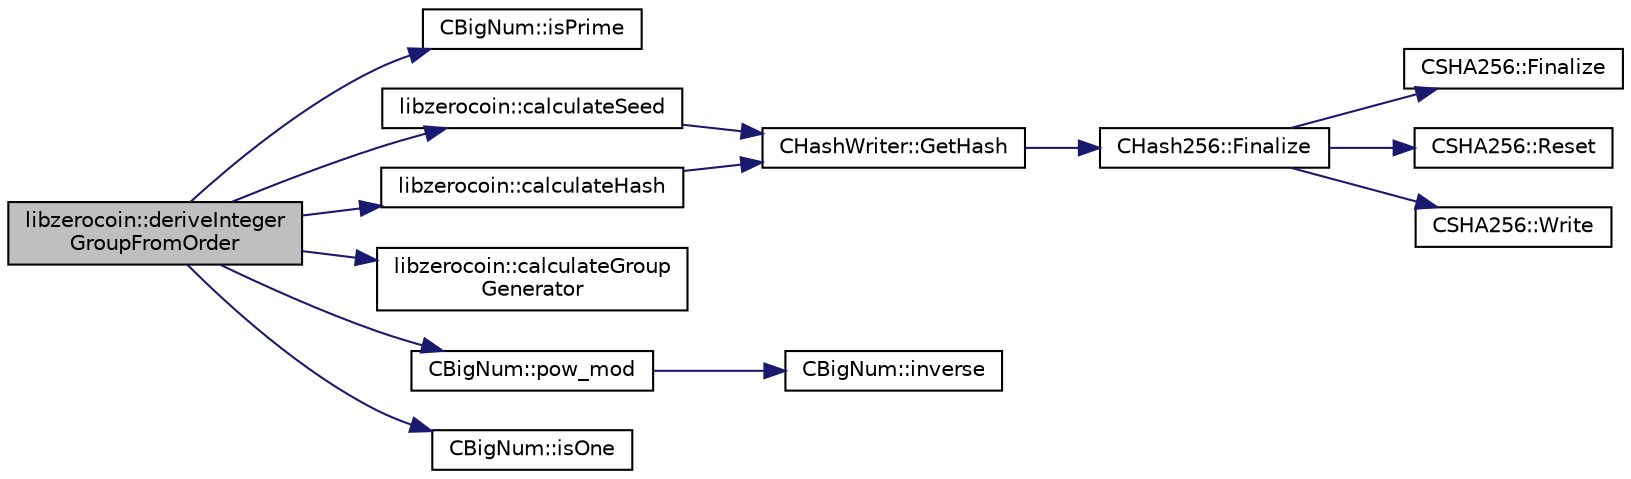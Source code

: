 digraph "libzerocoin::deriveIntegerGroupFromOrder"
{
  edge [fontname="Helvetica",fontsize="10",labelfontname="Helvetica",labelfontsize="10"];
  node [fontname="Helvetica",fontsize="10",shape=record];
  rankdir="LR";
  Node96 [label="libzerocoin::deriveInteger\lGroupFromOrder",height=0.2,width=0.4,color="black", fillcolor="grey75", style="filled", fontcolor="black"];
  Node96 -> Node97 [color="midnightblue",fontsize="10",style="solid",fontname="Helvetica"];
  Node97 [label="CBigNum::isPrime",height=0.2,width=0.4,color="black", fillcolor="white", style="filled",URL="$class_c_big_num.html#a6d51387c37d74d3c9dfe4fc7aa8affce",tooltip="Miller-Rabin primality test on this element. "];
  Node96 -> Node98 [color="midnightblue",fontsize="10",style="solid",fontname="Helvetica"];
  Node98 [label="libzerocoin::calculateSeed",height=0.2,width=0.4,color="black", fillcolor="white", style="filled",URL="$namespacelibzerocoin.html#af8b666ac58e459ab2faad6df2d001b6c",tooltip="Format a seed string by hashing several values. "];
  Node98 -> Node99 [color="midnightblue",fontsize="10",style="solid",fontname="Helvetica"];
  Node99 [label="CHashWriter::GetHash",height=0.2,width=0.4,color="black", fillcolor="white", style="filled",URL="$class_c_hash_writer.html#ae94a937211502eabf19477630090093a"];
  Node99 -> Node100 [color="midnightblue",fontsize="10",style="solid",fontname="Helvetica"];
  Node100 [label="CHash256::Finalize",height=0.2,width=0.4,color="black", fillcolor="white", style="filled",URL="$class_c_hash256.html#aa8a70c1b7cf24ce7d00240a1131cf4e7"];
  Node100 -> Node101 [color="midnightblue",fontsize="10",style="solid",fontname="Helvetica"];
  Node101 [label="CSHA256::Finalize",height=0.2,width=0.4,color="black", fillcolor="white", style="filled",URL="$class_c_s_h_a256.html#a4259230be0caefa590bc324fc12b9b90"];
  Node100 -> Node102 [color="midnightblue",fontsize="10",style="solid",fontname="Helvetica"];
  Node102 [label="CSHA256::Reset",height=0.2,width=0.4,color="black", fillcolor="white", style="filled",URL="$class_c_s_h_a256.html#a2122395dd5604990eaa0077b43a0e8d4"];
  Node100 -> Node103 [color="midnightblue",fontsize="10",style="solid",fontname="Helvetica"];
  Node103 [label="CSHA256::Write",height=0.2,width=0.4,color="black", fillcolor="white", style="filled",URL="$class_c_s_h_a256.html#a9d7de520a562655da85349372820c883"];
  Node96 -> Node104 [color="midnightblue",fontsize="10",style="solid",fontname="Helvetica"];
  Node104 [label="libzerocoin::calculateHash",height=0.2,width=0.4,color="black", fillcolor="white", style="filled",URL="$namespacelibzerocoin.html#a2ab9735f14a3fdcdf18e0fd410a6e701"];
  Node104 -> Node99 [color="midnightblue",fontsize="10",style="solid",fontname="Helvetica"];
  Node96 -> Node105 [color="midnightblue",fontsize="10",style="solid",fontname="Helvetica"];
  Node105 [label="libzerocoin::calculateGroup\lGenerator",height=0.2,width=0.4,color="black", fillcolor="white", style="filled",URL="$namespacelibzerocoin.html#a99d5082673d5c4e4d0f629f986636946",tooltip="Deterministically compute a generator for a given group. "];
  Node96 -> Node106 [color="midnightblue",fontsize="10",style="solid",fontname="Helvetica"];
  Node106 [label="CBigNum::pow_mod",height=0.2,width=0.4,color="black", fillcolor="white", style="filled",URL="$class_c_big_num.html#a949004e3f63921b28b4e245624854289",tooltip="modular exponentiation: this^e mod n "];
  Node106 -> Node107 [color="midnightblue",fontsize="10",style="solid",fontname="Helvetica"];
  Node107 [label="CBigNum::inverse",height=0.2,width=0.4,color="black", fillcolor="white", style="filled",URL="$class_c_big_num.html#ace6cb4447751b27f00139d60dd8ebba4",tooltip="Calculates the inverse of this element mod m. "];
  Node96 -> Node108 [color="midnightblue",fontsize="10",style="solid",fontname="Helvetica"];
  Node108 [label="CBigNum::isOne",height=0.2,width=0.4,color="black", fillcolor="white", style="filled",URL="$class_c_big_num.html#a0e237d40f4ea66b930b8136f77fd1349"];
}
